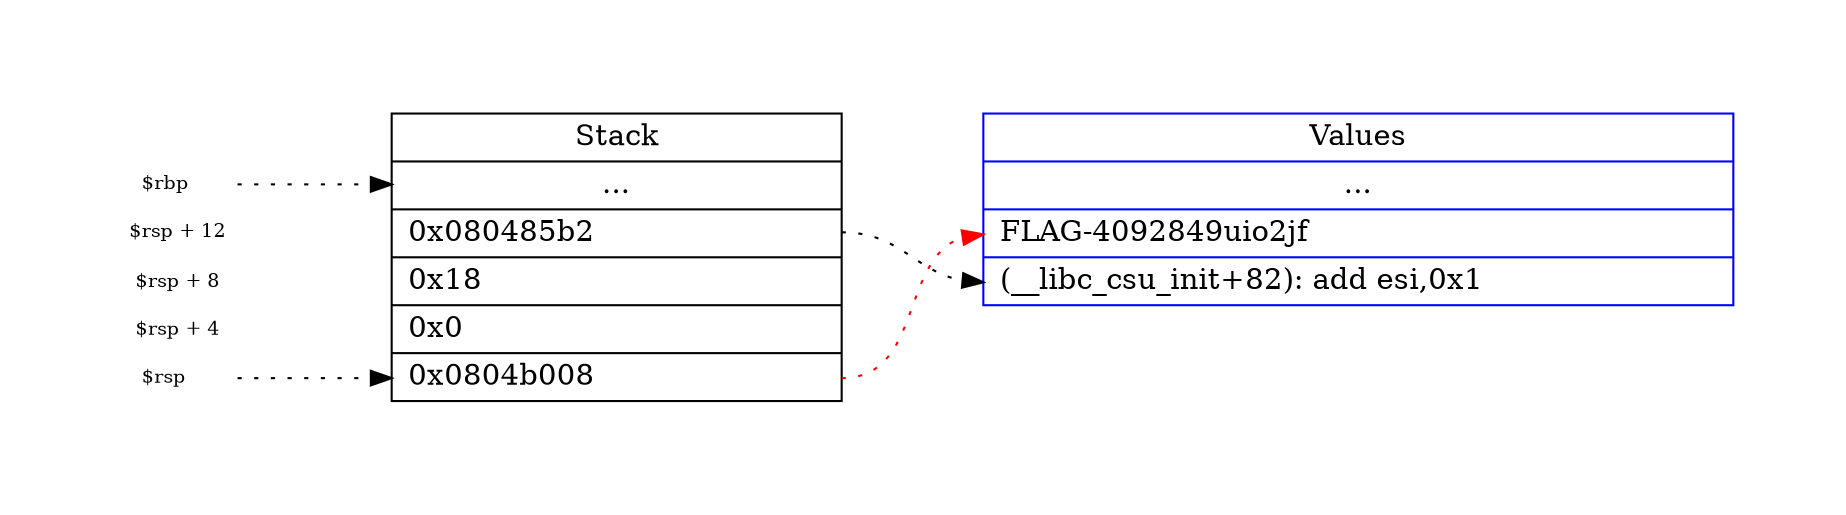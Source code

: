 
		digraph G {
		 
			// Define layout
			graph [pad=".75", ranksep="0.95", nodesep="0.05"];
			rankdir=LR;
			node [shape="record"];
			rank=same;
		 
			// Define pointers
			rsp [
				label="<p> $rsp \l", height="0.1",
				color=white, fontcolor=black,fontsize=9,style=filled, fillcolor=white
			];
			rbp [
				label="<p> $rbp \l", height="0.1",
				color=white, fontcolor=black,fontsize=9,style=filled, fillcolor=white
			];
		 
			rsp_4 [
				label="<p> $rsp + 4 \l", height="0.01",
				color=white, fontcolor=black,fontsize=9,style=filled, fillcolor=white
			];
		 
		 
			rsp_8 [
				label="<p> $rsp + 8 \l", height="0.01",
				color=white, fontcolor=black,fontsize=9,style=filled, fillcolor=white,
			];
		 
			rsp_12 [
				label="<p> $rsp + 12 \l", height="0.01",
				color=white, fontcolor=black,fontsize=9,style=filled, fillcolor=white,
			];
		 
			// Define stack
			stack [
				width="3",
				label="<p>
Stack

 | <bp>
...

 | <12>0x080485b2  \l | <8>0x18 \l | <4>0x0  \l | <0>0x0804b008 \l"
			];
		   
			// Define values
			val [
				width="5",color=blue,
				label="<p>
Values

 | 
...

 | <1>FLAG-4092849uio2jf \l | <2>(__libc_csu_init+82): add esi,0x1 \l"
			];
		   
		   
			// Pointer -> Stack edges
			rbp:p -> stack:bp [style=dotted];
			rsp:p -> stack:0 [style=dotted];
			rsp_4:p -> stack:4 [style=invis];
			rsp_8:p -> stack:8 [style=invis];
			rsp_12:p -> stack:12 [style=invis];
		 
			// Trick to have everything horizontally aligned
			stack:p -> val:p [style=invis];
		   
			// Stack -> Values edges
			edge[style=dotted];
			stack:0 -> val:1 [color=red];
			stack:12 -> val:2;
		}

